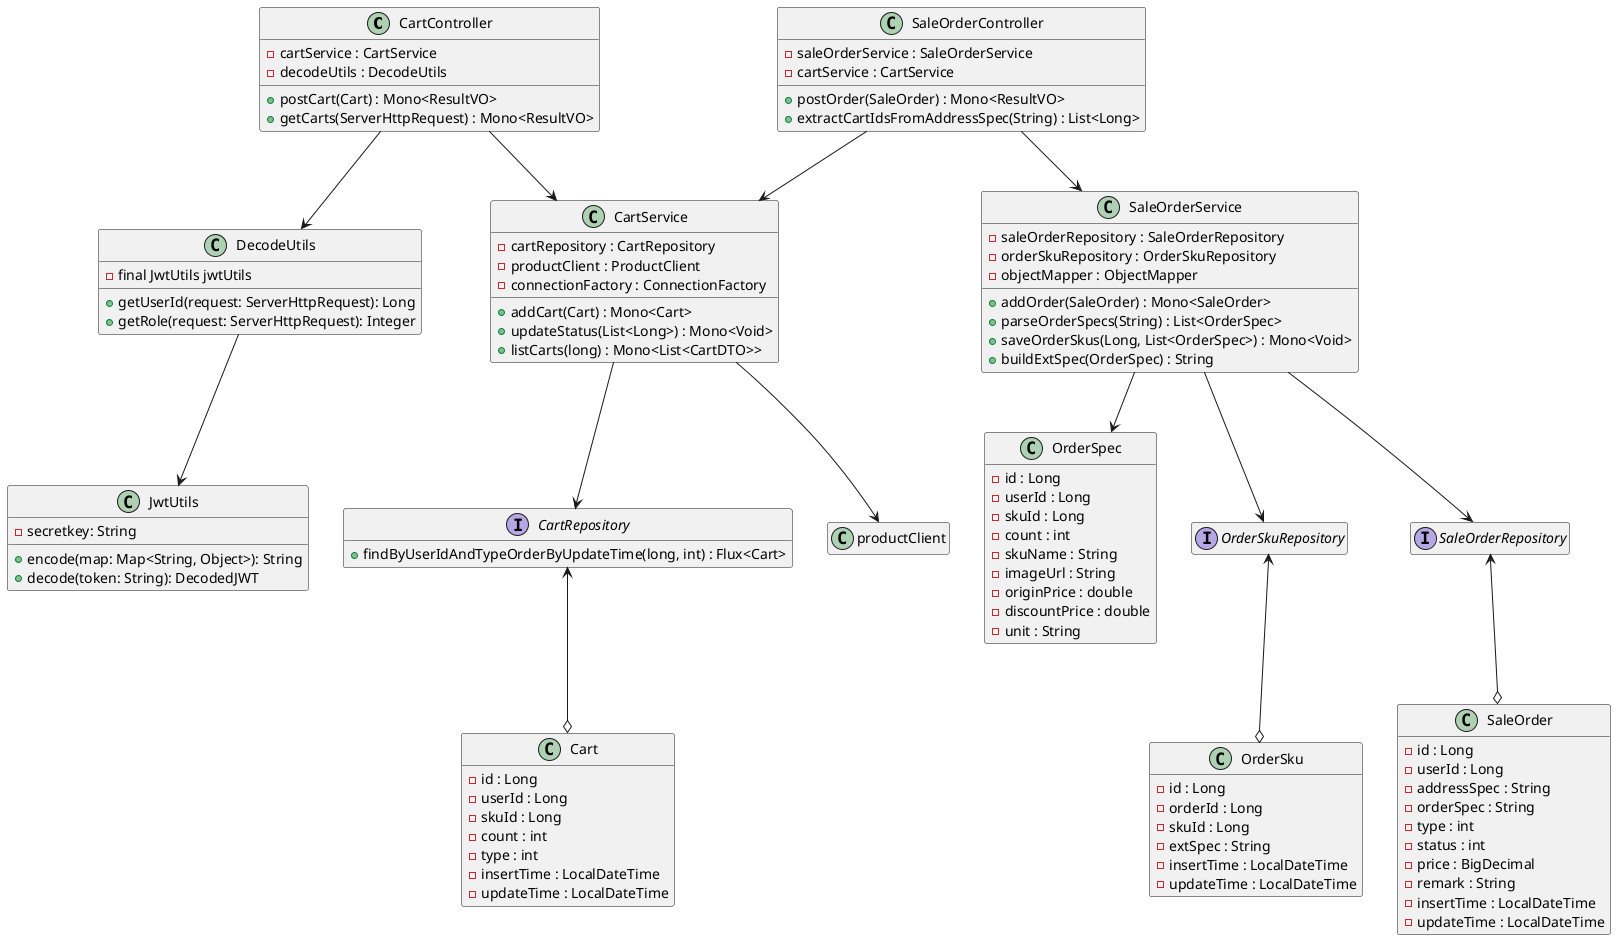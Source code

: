@startuml

hide empty members

class CartController {
    - cartService : CartService
    - decodeUtils : DecodeUtils
    + postCart(Cart) : Mono<ResultVO>
    + getCarts(ServerHttpRequest) : Mono<ResultVO>
}

class SaleOrderController {
    - saleOrderService : SaleOrderService
    - cartService : CartService
    + postOrder(SaleOrder) : Mono<ResultVO>
    + extractCartIdsFromAddressSpec(String) : List<Long>
}

class Cart {
    - id : Long
    - userId : Long
    - skuId : Long
    - count : int
    - type : int
    - insertTime : LocalDateTime
    - updateTime : LocalDateTime
}

class OrderSku {
    - id : Long
    - orderId : Long
    - skuId : Long
    - extSpec : String
    - insertTime : LocalDateTime
    - updateTime : LocalDateTime
}

class OrderSpec {
    - id : Long
    - userId : Long
    - skuId : Long
    - count : int
    - skuName : String
    - imageUrl : String
    - originPrice : double
    - discountPrice : double
    - unit : String
}

class SaleOrder {
    - id : Long
    - userId : Long
    - addressSpec : String
    - orderSpec : String
    - type : int
    - status : int
    - price : BigDecimal
    - remark : String
    - insertTime : LocalDateTime
    - updateTime : LocalDateTime
}

class DecodeUtils {
    - final JwtUtils jwtUtils
    + getUserId(request: ServerHttpRequest): Long
    + getRole(request: ServerHttpRequest): Integer
}

class JwtUtils {
    - secretkey: String
    + encode(map: Map<String, Object>): String
    + decode(token: String): DecodedJWT
}

interface CartRepository {
    + findByUserIdAndTypeOrderByUpdateTime(long, int) : Flux<Cart>
}

interface OrderSkuRepository {
}

interface SaleOrderRepository {
}

class CartService {
    - cartRepository : CartRepository
    - productClient : ProductClient
    - connectionFactory : ConnectionFactory
    + addCart(Cart) : Mono<Cart>
    + updateStatus(List<Long>) : Mono<Void>
    + listCarts(long) : Mono<List<CartDTO>>
}

class SaleOrderService {
    - saleOrderRepository : SaleOrderRepository
    - orderSkuRepository : OrderSkuRepository
    - objectMapper : ObjectMapper
    + addOrder(SaleOrder) : Mono<SaleOrder>
    + parseOrderSpecs(String) : List<OrderSpec>
    + saveOrderSkus(Long, List<OrderSpec>) : Mono<Void>
    + buildExtSpec(OrderSpec) : String
}

CartController --> CartService
CartController --> DecodeUtils
DecodeUtils --> JwtUtils
SaleOrderController --> SaleOrderService
SaleOrderController --> CartService
CartService --> CartRepository
CartService --> productClient
SaleOrderService --> OrderSpec
SaleOrderService --> SaleOrderRepository
SaleOrderService --> OrderSkuRepository
CartRepository <--o Cart
OrderSkuRepository <--o OrderSku
SaleOrderRepository <--o SaleOrder

@enduml
